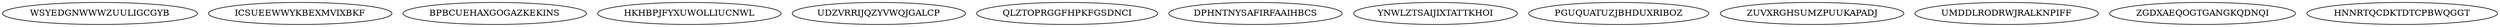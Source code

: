 digraph N13M0 {
	WSYEDGNWWWZUULIGCGYB	[Weight=16];
	ICSUEEWWYKBEXMVIXBKF	[Weight=11];
	BPBCUEHAXGOGAZKEKINS	[Weight=17];
	HKHBPJFYXUWOLLIUCNWL	[Weight=10];
	UDZVRRIJQZYVWQJGALCP	[Weight=10];
	QLZTOPRGGFHPKFGSDNCI	[Weight=15];
	DPHNTNYSAFIRFAAIHBCS	[Weight=13];
	YNWLZTSAIJIXTATTKHOI	[Weight=20];
	PGUQUATUZJBHDUXRIBOZ	[Weight=14];
	ZUVXRGHSUMZPUUKAPADJ	[Weight=20];
	UMDDLRODRWJRALKNPIFF	[Weight=13];
	ZGDXAEQOGTGANGKQDNQI	[Weight=11];
	HNNRTQCDKTDTCPBWQGGT	[Weight=15];
}
